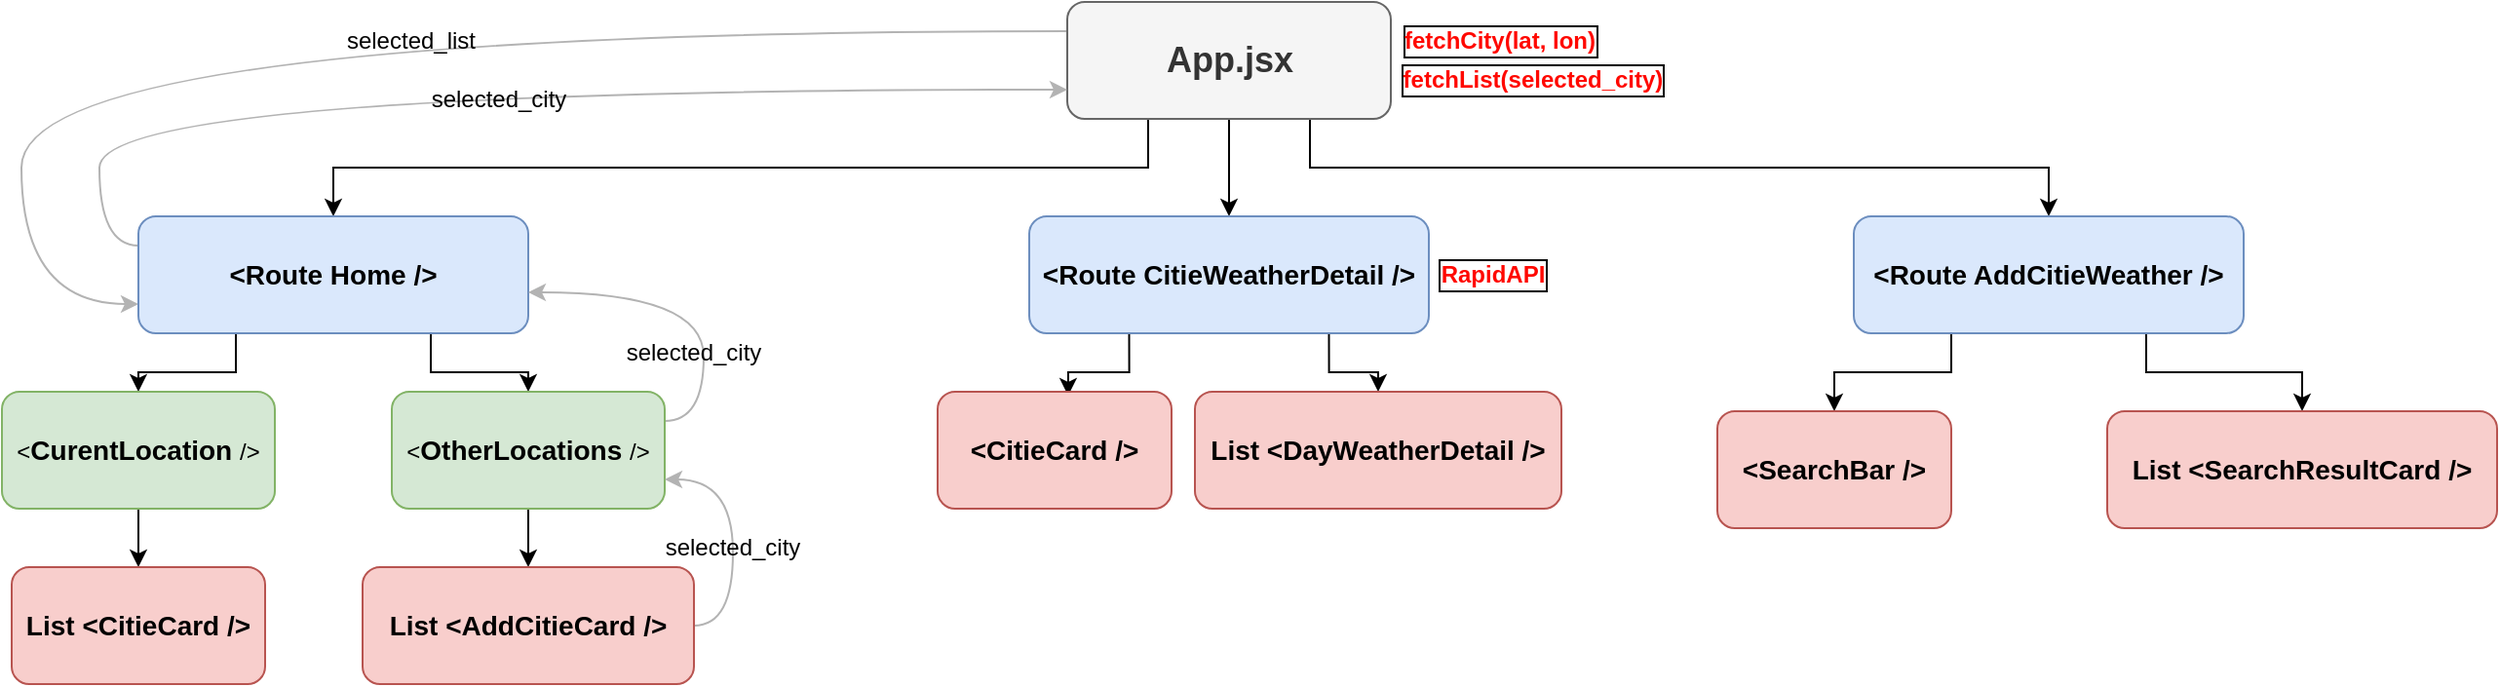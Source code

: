 <mxfile version="11.3.0" type="device" pages="1"><diagram id="kxjYvUUPuQKGI0UXAHcG" name="Page-1"><mxGraphModel dx="868" dy="550" grid="1" gridSize="10" guides="1" tooltips="1" connect="1" arrows="1" fold="1" page="1" pageScale="1" pageWidth="3300" pageHeight="4681" background="#FFFFFF" math="0" shadow="0"><root><object label="" id="0"><mxCell/></object><mxCell id="1" parent="0"/><mxCell id="K3C9L57_wd4YLvwZiiOI-10" style="edgeStyle=orthogonalEdgeStyle;rounded=0;orthogonalLoop=1;jettySize=auto;html=1;exitX=0.5;exitY=1;exitDx=0;exitDy=0;entryX=0.5;entryY=0;entryDx=0;entryDy=0;" parent="1" source="K3C9L57_wd4YLvwZiiOI-1" target="K3C9L57_wd4YLvwZiiOI-3" edge="1"><mxGeometry relative="1" as="geometry"/></mxCell><mxCell id="K3C9L57_wd4YLvwZiiOI-11" style="edgeStyle=orthogonalEdgeStyle;rounded=0;orthogonalLoop=1;jettySize=auto;html=1;exitX=0.75;exitY=1;exitDx=0;exitDy=0;entryX=0.5;entryY=0;entryDx=0;entryDy=0;" parent="1" source="K3C9L57_wd4YLvwZiiOI-1" target="K3C9L57_wd4YLvwZiiOI-4" edge="1"><mxGeometry relative="1" as="geometry"/></mxCell><mxCell id="K3C9L57_wd4YLvwZiiOI-12" style="edgeStyle=orthogonalEdgeStyle;rounded=0;orthogonalLoop=1;jettySize=auto;html=1;exitX=0.25;exitY=1;exitDx=0;exitDy=0;" parent="1" source="K3C9L57_wd4YLvwZiiOI-1" target="K3C9L57_wd4YLvwZiiOI-2" edge="1"><mxGeometry relative="1" as="geometry"/></mxCell><mxCell id="kr_tfX-Va2-3tIaASEnF-16" style="edgeStyle=orthogonalEdgeStyle;curved=1;orthogonalLoop=1;jettySize=auto;html=1;exitX=0;exitY=0.25;exitDx=0;exitDy=0;strokeColor=#B3B3B3;entryX=0;entryY=0.75;entryDx=0;entryDy=0;" edge="1" parent="1" source="K3C9L57_wd4YLvwZiiOI-1" target="K3C9L57_wd4YLvwZiiOI-2"><mxGeometry relative="1" as="geometry"><mxPoint x="190" y="220" as="targetPoint"/><Array as="points"><mxPoint x="130" y="105"/><mxPoint x="130" y="245"/></Array></mxGeometry></mxCell><mxCell id="K3C9L57_wd4YLvwZiiOI-1" value="&lt;b&gt;&lt;font style=&quot;font-size: 18px&quot;&gt;App.jsx&lt;/font&gt;&lt;/b&gt;" style="rounded=1;whiteSpace=wrap;html=1;fillColor=#f5f5f5;strokeColor=#666666;fontColor=#333333;" parent="1" vertex="1"><mxGeometry x="666.5" y="90" width="166" height="60" as="geometry"/></mxCell><mxCell id="K3C9L57_wd4YLvwZiiOI-16" style="edgeStyle=orthogonalEdgeStyle;rounded=0;orthogonalLoop=1;jettySize=auto;html=1;exitX=0.75;exitY=1;exitDx=0;exitDy=0;entryX=0.5;entryY=0;entryDx=0;entryDy=0;" parent="1" source="K3C9L57_wd4YLvwZiiOI-2" target="K3C9L57_wd4YLvwZiiOI-15" edge="1"><mxGeometry relative="1" as="geometry"/></mxCell><mxCell id="K3C9L57_wd4YLvwZiiOI-17" style="edgeStyle=orthogonalEdgeStyle;rounded=0;orthogonalLoop=1;jettySize=auto;html=1;exitX=0.25;exitY=1;exitDx=0;exitDy=0;entryX=0.5;entryY=0;entryDx=0;entryDy=0;" parent="1" source="K3C9L57_wd4YLvwZiiOI-2" target="K3C9L57_wd4YLvwZiiOI-14" edge="1"><mxGeometry relative="1" as="geometry"/></mxCell><mxCell id="kr_tfX-Va2-3tIaASEnF-10" style="edgeStyle=orthogonalEdgeStyle;orthogonalLoop=1;jettySize=auto;html=1;exitX=0;exitY=0.25;exitDx=0;exitDy=0;entryX=0;entryY=0.75;entryDx=0;entryDy=0;curved=1;strokeColor=#B3B3B3;" edge="1" parent="1" source="K3C9L57_wd4YLvwZiiOI-2" target="K3C9L57_wd4YLvwZiiOI-1"><mxGeometry relative="1" as="geometry"/></mxCell><mxCell id="K3C9L57_wd4YLvwZiiOI-2" value="&lt;b&gt;&lt;font style=&quot;font-size: 14px&quot;&gt;&amp;lt;Route Home /&amp;gt;&lt;/font&gt;&lt;/b&gt;" style="rounded=1;whiteSpace=wrap;html=1;fillColor=#dae8fc;strokeColor=#6c8ebf;" parent="1" vertex="1"><mxGeometry x="190" y="200" width="200" height="60" as="geometry"/></mxCell><mxCell id="K3C9L57_wd4YLvwZiiOI-22" style="edgeStyle=orthogonalEdgeStyle;rounded=0;orthogonalLoop=1;jettySize=auto;html=1;exitX=0.75;exitY=1;exitDx=0;exitDy=0;" parent="1" source="K3C9L57_wd4YLvwZiiOI-3" target="K3C9L57_wd4YLvwZiiOI-21" edge="1"><mxGeometry relative="1" as="geometry"/></mxCell><mxCell id="K3C9L57_wd4YLvwZiiOI-24" style="edgeStyle=orthogonalEdgeStyle;rounded=0;orthogonalLoop=1;jettySize=auto;html=1;exitX=0.25;exitY=1;exitDx=0;exitDy=0;entryX=0.558;entryY=0.033;entryDx=0;entryDy=0;entryPerimeter=0;" parent="1" source="K3C9L57_wd4YLvwZiiOI-3" target="K3C9L57_wd4YLvwZiiOI-20" edge="1"><mxGeometry relative="1" as="geometry"/></mxCell><mxCell id="K3C9L57_wd4YLvwZiiOI-3" value="&lt;b&gt;&lt;font style=&quot;font-size: 14px&quot;&gt;&amp;lt;Route CitieWeatherDetail /&amp;gt;&lt;/font&gt;&lt;/b&gt;" style="rounded=1;whiteSpace=wrap;html=1;fillColor=#dae8fc;strokeColor=#6c8ebf;" parent="1" vertex="1"><mxGeometry x="647" y="200" width="205" height="60" as="geometry"/></mxCell><mxCell id="K3C9L57_wd4YLvwZiiOI-29" style="edgeStyle=orthogonalEdgeStyle;rounded=0;orthogonalLoop=1;jettySize=auto;html=1;exitX=0.25;exitY=1;exitDx=0;exitDy=0;" parent="1" source="K3C9L57_wd4YLvwZiiOI-4" target="K3C9L57_wd4YLvwZiiOI-25" edge="1"><mxGeometry relative="1" as="geometry"/></mxCell><mxCell id="K3C9L57_wd4YLvwZiiOI-30" style="edgeStyle=orthogonalEdgeStyle;rounded=0;orthogonalLoop=1;jettySize=auto;html=1;exitX=0.75;exitY=1;exitDx=0;exitDy=0;" parent="1" source="K3C9L57_wd4YLvwZiiOI-4" target="K3C9L57_wd4YLvwZiiOI-26" edge="1"><mxGeometry relative="1" as="geometry"/></mxCell><mxCell id="K3C9L57_wd4YLvwZiiOI-4" value="&lt;b&gt;&lt;font style=&quot;font-size: 14px&quot;&gt;&amp;lt;Route AddCitieWeather /&amp;gt;&lt;/font&gt;&lt;/b&gt;" style="rounded=1;whiteSpace=wrap;html=1;fillColor=#dae8fc;strokeColor=#6c8ebf;" parent="1" vertex="1"><mxGeometry x="1070" y="200" width="200" height="60" as="geometry"/></mxCell><mxCell id="K3C9L57_wd4YLvwZiiOI-19" style="edgeStyle=orthogonalEdgeStyle;rounded=0;orthogonalLoop=1;jettySize=auto;html=1;exitX=0.5;exitY=1;exitDx=0;exitDy=0;entryX=0.5;entryY=0;entryDx=0;entryDy=0;" parent="1" source="K3C9L57_wd4YLvwZiiOI-14" target="K3C9L57_wd4YLvwZiiOI-18" edge="1"><mxGeometry relative="1" as="geometry"/></mxCell><mxCell id="K3C9L57_wd4YLvwZiiOI-14" value="&amp;lt;&lt;b&gt;&lt;font style=&quot;font-size: 14px&quot;&gt;CurentLocation &lt;/font&gt;&lt;/b&gt;/&amp;gt;" style="rounded=1;whiteSpace=wrap;html=1;fillColor=#d5e8d4;strokeColor=#82b366;" parent="1" vertex="1"><mxGeometry x="120" y="290" width="140" height="60" as="geometry"/></mxCell><mxCell id="kr_tfX-Va2-3tIaASEnF-4" style="edgeStyle=orthogonalEdgeStyle;rounded=0;orthogonalLoop=1;jettySize=auto;html=1;exitX=0.5;exitY=1;exitDx=0;exitDy=0;entryX=0.5;entryY=0;entryDx=0;entryDy=0;" edge="1" parent="1" source="K3C9L57_wd4YLvwZiiOI-15" target="kr_tfX-Va2-3tIaASEnF-3"><mxGeometry relative="1" as="geometry"/></mxCell><mxCell id="kr_tfX-Va2-3tIaASEnF-8" style="edgeStyle=orthogonalEdgeStyle;orthogonalLoop=1;jettySize=auto;html=1;exitX=1;exitY=0.25;exitDx=0;exitDy=0;entryX=1;entryY=0.65;entryDx=0;entryDy=0;entryPerimeter=0;curved=1;strokeColor=#B3B3B3;" edge="1" parent="1" source="K3C9L57_wd4YLvwZiiOI-15" target="K3C9L57_wd4YLvwZiiOI-2"><mxGeometry relative="1" as="geometry"/></mxCell><mxCell id="K3C9L57_wd4YLvwZiiOI-15" value="&amp;lt;&lt;b&gt;&lt;font style=&quot;font-size: 14px&quot;&gt;OtherLocations &lt;/font&gt;&lt;/b&gt;/&amp;gt;" style="rounded=1;whiteSpace=wrap;html=1;fillColor=#d5e8d4;strokeColor=#82b366;" parent="1" vertex="1"><mxGeometry x="320" y="290" width="140" height="60" as="geometry"/></mxCell><mxCell id="K3C9L57_wd4YLvwZiiOI-18" value="&lt;b&gt;&lt;font style=&quot;font-size: 14px&quot;&gt;List &amp;lt;CitieCard /&amp;gt;&lt;/font&gt;&lt;/b&gt;" style="rounded=1;whiteSpace=wrap;html=1;fillColor=#f8cecc;strokeColor=#b85450;" parent="1" vertex="1"><mxGeometry x="125" y="380" width="130" height="60" as="geometry"/></mxCell><mxCell id="K3C9L57_wd4YLvwZiiOI-20" value="&lt;b&gt;&lt;font style=&quot;font-size: 14px&quot;&gt;&amp;lt;CitieCard /&amp;gt;&lt;/font&gt;&lt;/b&gt;" style="rounded=1;whiteSpace=wrap;html=1;fillColor=#f8cecc;strokeColor=#b85450;" parent="1" vertex="1"><mxGeometry x="600" y="290" width="120" height="60" as="geometry"/></mxCell><mxCell id="K3C9L57_wd4YLvwZiiOI-21" value="&lt;b&gt;&lt;font style=&quot;font-size: 14px&quot;&gt;List &amp;lt;DayWeatherDetail /&amp;gt;&lt;/font&gt;&lt;/b&gt;" style="rounded=1;whiteSpace=wrap;html=1;fillColor=#f8cecc;strokeColor=#b85450;" parent="1" vertex="1"><mxGeometry x="732" y="290" width="188" height="60" as="geometry"/></mxCell><mxCell id="K3C9L57_wd4YLvwZiiOI-25" value="&lt;b&gt;&lt;font style=&quot;font-size: 14px&quot;&gt;&amp;lt;SearchBar /&amp;gt;&lt;/font&gt;&lt;/b&gt;" style="rounded=1;whiteSpace=wrap;html=1;fillColor=#f8cecc;strokeColor=#b85450;" parent="1" vertex="1"><mxGeometry x="1000" y="300" width="120" height="60" as="geometry"/></mxCell><mxCell id="K3C9L57_wd4YLvwZiiOI-26" value="&lt;b&gt;&lt;font style=&quot;font-size: 14px&quot;&gt;List &amp;lt;SearchResultCard /&amp;gt;&lt;/font&gt;&lt;/b&gt;" style="rounded=1;whiteSpace=wrap;html=1;fillColor=#f8cecc;strokeColor=#b85450;" parent="1" vertex="1"><mxGeometry x="1200" y="300" width="200" height="60" as="geometry"/></mxCell><mxCell id="kr_tfX-Va2-3tIaASEnF-6" style="edgeStyle=orthogonalEdgeStyle;orthogonalLoop=1;jettySize=auto;html=1;exitX=1;exitY=0.5;exitDx=0;exitDy=0;entryX=1;entryY=0.75;entryDx=0;entryDy=0;curved=1;strokeColor=#B3B3B3;" edge="1" parent="1" source="kr_tfX-Va2-3tIaASEnF-3" target="K3C9L57_wd4YLvwZiiOI-15"><mxGeometry relative="1" as="geometry"/></mxCell><mxCell id="kr_tfX-Va2-3tIaASEnF-3" value="&lt;b&gt;&lt;font style=&quot;font-size: 14px&quot;&gt;List &amp;lt;AddCitieCard /&amp;gt;&lt;/font&gt;&lt;/b&gt;" style="rounded=1;whiteSpace=wrap;html=1;fillColor=#f8cecc;strokeColor=#b85450;" vertex="1" parent="1"><mxGeometry x="305" y="380" width="170" height="60" as="geometry"/></mxCell><mxCell id="kr_tfX-Va2-3tIaASEnF-7" value="selected_city" style="text;html=1;strokeColor=none;fillColor=none;align=center;verticalAlign=middle;whiteSpace=wrap;rounded=0;" vertex="1" parent="1"><mxGeometry x="450" y="360" width="90" height="20" as="geometry"/></mxCell><mxCell id="kr_tfX-Va2-3tIaASEnF-9" value="selected_city" style="text;html=1;strokeColor=none;fillColor=none;align=center;verticalAlign=middle;whiteSpace=wrap;rounded=0;" vertex="1" parent="1"><mxGeometry x="430" y="260" width="90" height="20" as="geometry"/></mxCell><mxCell id="kr_tfX-Va2-3tIaASEnF-11" value="selected_city" style="text;html=1;strokeColor=none;fillColor=none;align=center;verticalAlign=middle;whiteSpace=wrap;rounded=0;" vertex="1" parent="1"><mxGeometry x="330" y="130" width="90" height="20" as="geometry"/></mxCell><mxCell id="kr_tfX-Va2-3tIaASEnF-12" value="&lt;b&gt;fetchList(selected_city)&lt;/b&gt;" style="text;html=1;strokeColor=none;fillColor=none;align=center;verticalAlign=middle;whiteSpace=wrap;rounded=0;fontColor=#FF0800;labelBackgroundColor=none;labelBorderColor=#000000;" vertex="1" parent="1"><mxGeometry x="832.5" y="120" width="145" height="20" as="geometry"/></mxCell><mxCell id="kr_tfX-Va2-3tIaASEnF-13" value="&lt;b&gt;fetchCity(lat, lon)&lt;/b&gt;" style="text;html=1;strokeColor=none;fillColor=none;align=center;verticalAlign=middle;whiteSpace=wrap;rounded=0;fontColor=#FF0800;labelBorderColor=#000000;" vertex="1" parent="1"><mxGeometry x="826" y="100" width="125" height="20" as="geometry"/></mxCell><mxCell id="kr_tfX-Va2-3tIaASEnF-15" value="RapidAPI" style="text;strokeColor=none;fillColor=none;align=center;verticalAlign=middle;rounded=0;fontColor=#FF0800;labelBorderColor=#000000;whiteSpace=wrap;html=1;fontStyle=1" vertex="1" parent="1"><mxGeometry x="840" y="220" width="90" height="20" as="geometry"/></mxCell><mxCell id="kr_tfX-Va2-3tIaASEnF-18" value="selected_list" style="text;html=1;strokeColor=none;fillColor=none;align=center;verticalAlign=middle;whiteSpace=wrap;rounded=0;" vertex="1" parent="1"><mxGeometry x="285" y="100" width="90" height="20" as="geometry"/></mxCell></root></mxGraphModel></diagram></mxfile>